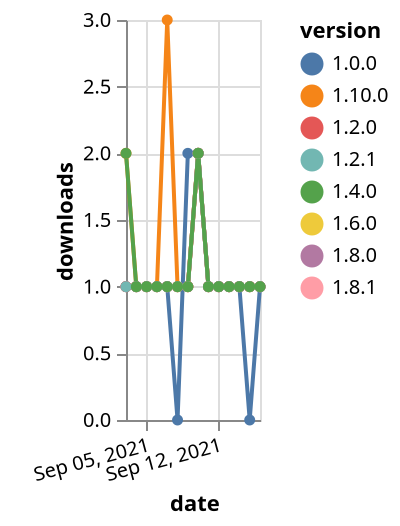 {"$schema": "https://vega.github.io/schema/vega-lite/v5.json", "description": "A simple bar chart with embedded data.", "data": {"values": [{"date": "2021-09-03", "total": 171, "delta": 1, "version": "1.6.0"}, {"date": "2021-09-04", "total": 172, "delta": 1, "version": "1.6.0"}, {"date": "2021-09-05", "total": 173, "delta": 1, "version": "1.6.0"}, {"date": "2021-09-06", "total": 174, "delta": 1, "version": "1.6.0"}, {"date": "2021-09-07", "total": 175, "delta": 1, "version": "1.6.0"}, {"date": "2021-09-08", "total": 176, "delta": 1, "version": "1.6.0"}, {"date": "2021-09-09", "total": 177, "delta": 1, "version": "1.6.0"}, {"date": "2021-09-10", "total": 179, "delta": 2, "version": "1.6.0"}, {"date": "2021-09-11", "total": 180, "delta": 1, "version": "1.6.0"}, {"date": "2021-09-12", "total": 181, "delta": 1, "version": "1.6.0"}, {"date": "2021-09-13", "total": 182, "delta": 1, "version": "1.6.0"}, {"date": "2021-09-14", "total": 183, "delta": 1, "version": "1.6.0"}, {"date": "2021-09-15", "total": 184, "delta": 1, "version": "1.6.0"}, {"date": "2021-09-16", "total": 185, "delta": 1, "version": "1.6.0"}, {"date": "2021-09-03", "total": 157, "delta": 1, "version": "1.8.0"}, {"date": "2021-09-04", "total": 158, "delta": 1, "version": "1.8.0"}, {"date": "2021-09-05", "total": 159, "delta": 1, "version": "1.8.0"}, {"date": "2021-09-06", "total": 160, "delta": 1, "version": "1.8.0"}, {"date": "2021-09-07", "total": 161, "delta": 1, "version": "1.8.0"}, {"date": "2021-09-08", "total": 162, "delta": 1, "version": "1.8.0"}, {"date": "2021-09-09", "total": 163, "delta": 1, "version": "1.8.0"}, {"date": "2021-09-10", "total": 165, "delta": 2, "version": "1.8.0"}, {"date": "2021-09-11", "total": 166, "delta": 1, "version": "1.8.0"}, {"date": "2021-09-12", "total": 167, "delta": 1, "version": "1.8.0"}, {"date": "2021-09-13", "total": 168, "delta": 1, "version": "1.8.0"}, {"date": "2021-09-14", "total": 169, "delta": 1, "version": "1.8.0"}, {"date": "2021-09-15", "total": 170, "delta": 1, "version": "1.8.0"}, {"date": "2021-09-16", "total": 171, "delta": 1, "version": "1.8.0"}, {"date": "2021-09-03", "total": 129, "delta": 2, "version": "1.10.0"}, {"date": "2021-09-04", "total": 130, "delta": 1, "version": "1.10.0"}, {"date": "2021-09-05", "total": 131, "delta": 1, "version": "1.10.0"}, {"date": "2021-09-06", "total": 132, "delta": 1, "version": "1.10.0"}, {"date": "2021-09-07", "total": 135, "delta": 3, "version": "1.10.0"}, {"date": "2021-09-08", "total": 136, "delta": 1, "version": "1.10.0"}, {"date": "2021-09-09", "total": 137, "delta": 1, "version": "1.10.0"}, {"date": "2021-09-10", "total": 139, "delta": 2, "version": "1.10.0"}, {"date": "2021-09-11", "total": 140, "delta": 1, "version": "1.10.0"}, {"date": "2021-09-12", "total": 141, "delta": 1, "version": "1.10.0"}, {"date": "2021-09-13", "total": 142, "delta": 1, "version": "1.10.0"}, {"date": "2021-09-14", "total": 143, "delta": 1, "version": "1.10.0"}, {"date": "2021-09-15", "total": 144, "delta": 1, "version": "1.10.0"}, {"date": "2021-09-16", "total": 145, "delta": 1, "version": "1.10.0"}, {"date": "2021-09-03", "total": 246, "delta": 1, "version": "1.0.0"}, {"date": "2021-09-04", "total": 247, "delta": 1, "version": "1.0.0"}, {"date": "2021-09-05", "total": 248, "delta": 1, "version": "1.0.0"}, {"date": "2021-09-06", "total": 249, "delta": 1, "version": "1.0.0"}, {"date": "2021-09-07", "total": 250, "delta": 1, "version": "1.0.0"}, {"date": "2021-09-08", "total": 250, "delta": 0, "version": "1.0.0"}, {"date": "2021-09-09", "total": 252, "delta": 2, "version": "1.0.0"}, {"date": "2021-09-10", "total": 254, "delta": 2, "version": "1.0.0"}, {"date": "2021-09-11", "total": 255, "delta": 1, "version": "1.0.0"}, {"date": "2021-09-12", "total": 256, "delta": 1, "version": "1.0.0"}, {"date": "2021-09-13", "total": 257, "delta": 1, "version": "1.0.0"}, {"date": "2021-09-14", "total": 258, "delta": 1, "version": "1.0.0"}, {"date": "2021-09-15", "total": 258, "delta": 0, "version": "1.0.0"}, {"date": "2021-09-16", "total": 259, "delta": 1, "version": "1.0.0"}, {"date": "2021-09-03", "total": 141, "delta": 1, "version": "1.8.1"}, {"date": "2021-09-04", "total": 142, "delta": 1, "version": "1.8.1"}, {"date": "2021-09-05", "total": 143, "delta": 1, "version": "1.8.1"}, {"date": "2021-09-06", "total": 144, "delta": 1, "version": "1.8.1"}, {"date": "2021-09-07", "total": 145, "delta": 1, "version": "1.8.1"}, {"date": "2021-09-08", "total": 146, "delta": 1, "version": "1.8.1"}, {"date": "2021-09-09", "total": 147, "delta": 1, "version": "1.8.1"}, {"date": "2021-09-10", "total": 149, "delta": 2, "version": "1.8.1"}, {"date": "2021-09-11", "total": 150, "delta": 1, "version": "1.8.1"}, {"date": "2021-09-12", "total": 151, "delta": 1, "version": "1.8.1"}, {"date": "2021-09-13", "total": 152, "delta": 1, "version": "1.8.1"}, {"date": "2021-09-14", "total": 153, "delta": 1, "version": "1.8.1"}, {"date": "2021-09-15", "total": 154, "delta": 1, "version": "1.8.1"}, {"date": "2021-09-16", "total": 155, "delta": 1, "version": "1.8.1"}, {"date": "2021-09-03", "total": 235, "delta": 1, "version": "1.2.0"}, {"date": "2021-09-04", "total": 236, "delta": 1, "version": "1.2.0"}, {"date": "2021-09-05", "total": 237, "delta": 1, "version": "1.2.0"}, {"date": "2021-09-06", "total": 238, "delta": 1, "version": "1.2.0"}, {"date": "2021-09-07", "total": 239, "delta": 1, "version": "1.2.0"}, {"date": "2021-09-08", "total": 240, "delta": 1, "version": "1.2.0"}, {"date": "2021-09-09", "total": 241, "delta": 1, "version": "1.2.0"}, {"date": "2021-09-10", "total": 243, "delta": 2, "version": "1.2.0"}, {"date": "2021-09-11", "total": 244, "delta": 1, "version": "1.2.0"}, {"date": "2021-09-12", "total": 245, "delta": 1, "version": "1.2.0"}, {"date": "2021-09-13", "total": 246, "delta": 1, "version": "1.2.0"}, {"date": "2021-09-14", "total": 247, "delta": 1, "version": "1.2.0"}, {"date": "2021-09-15", "total": 248, "delta": 1, "version": "1.2.0"}, {"date": "2021-09-16", "total": 249, "delta": 1, "version": "1.2.0"}, {"date": "2021-09-03", "total": 200, "delta": 1, "version": "1.2.1"}, {"date": "2021-09-04", "total": 201, "delta": 1, "version": "1.2.1"}, {"date": "2021-09-05", "total": 202, "delta": 1, "version": "1.2.1"}, {"date": "2021-09-06", "total": 203, "delta": 1, "version": "1.2.1"}, {"date": "2021-09-07", "total": 204, "delta": 1, "version": "1.2.1"}, {"date": "2021-09-08", "total": 205, "delta": 1, "version": "1.2.1"}, {"date": "2021-09-09", "total": 206, "delta": 1, "version": "1.2.1"}, {"date": "2021-09-10", "total": 208, "delta": 2, "version": "1.2.1"}, {"date": "2021-09-11", "total": 209, "delta": 1, "version": "1.2.1"}, {"date": "2021-09-12", "total": 210, "delta": 1, "version": "1.2.1"}, {"date": "2021-09-13", "total": 211, "delta": 1, "version": "1.2.1"}, {"date": "2021-09-14", "total": 212, "delta": 1, "version": "1.2.1"}, {"date": "2021-09-15", "total": 213, "delta": 1, "version": "1.2.1"}, {"date": "2021-09-16", "total": 214, "delta": 1, "version": "1.2.1"}, {"date": "2021-09-03", "total": 195, "delta": 2, "version": "1.4.0"}, {"date": "2021-09-04", "total": 196, "delta": 1, "version": "1.4.0"}, {"date": "2021-09-05", "total": 197, "delta": 1, "version": "1.4.0"}, {"date": "2021-09-06", "total": 198, "delta": 1, "version": "1.4.0"}, {"date": "2021-09-07", "total": 199, "delta": 1, "version": "1.4.0"}, {"date": "2021-09-08", "total": 200, "delta": 1, "version": "1.4.0"}, {"date": "2021-09-09", "total": 201, "delta": 1, "version": "1.4.0"}, {"date": "2021-09-10", "total": 203, "delta": 2, "version": "1.4.0"}, {"date": "2021-09-11", "total": 204, "delta": 1, "version": "1.4.0"}, {"date": "2021-09-12", "total": 205, "delta": 1, "version": "1.4.0"}, {"date": "2021-09-13", "total": 206, "delta": 1, "version": "1.4.0"}, {"date": "2021-09-14", "total": 207, "delta": 1, "version": "1.4.0"}, {"date": "2021-09-15", "total": 208, "delta": 1, "version": "1.4.0"}, {"date": "2021-09-16", "total": 209, "delta": 1, "version": "1.4.0"}]}, "width": "container", "mark": {"type": "line", "point": {"filled": true}}, "encoding": {"x": {"field": "date", "type": "temporal", "timeUnit": "yearmonthdate", "title": "date", "axis": {"labelAngle": -15}}, "y": {"field": "delta", "type": "quantitative", "title": "downloads"}, "color": {"field": "version", "type": "nominal"}, "tooltip": {"field": "delta"}}}